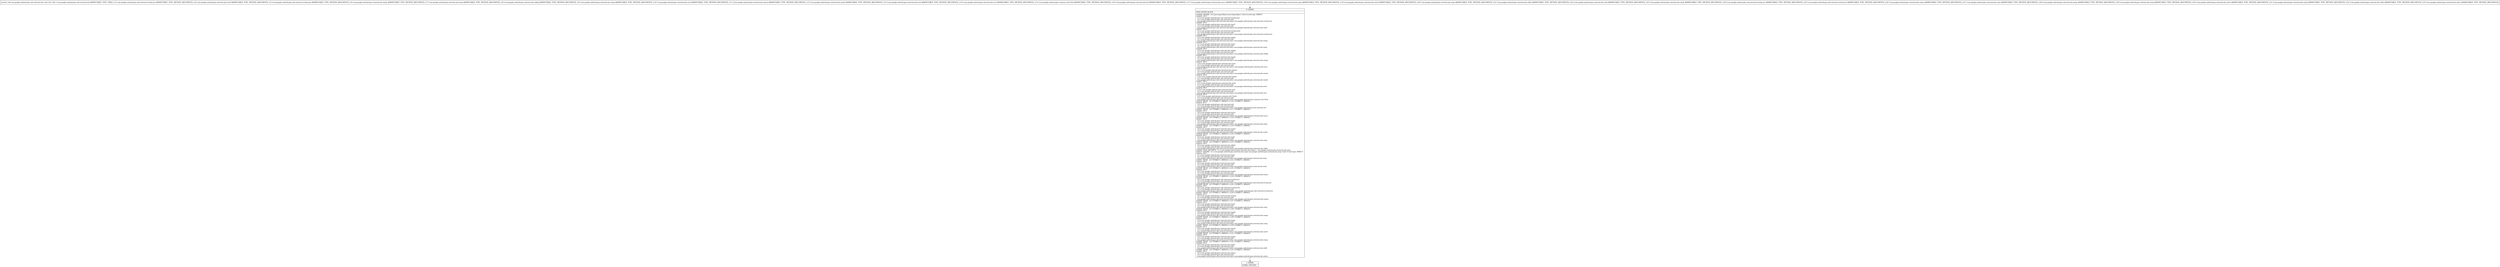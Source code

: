 digraph "CFG forcom.google.android.gms.ads.internal.zzk.\<init\>(Lcom\/google\/android\/gms\/ads\/internal\/overlay\/zza;Lcom\/google\/android\/gms\/internal\/ads\/zzarf;Lcom\/google\/android\/gms\/ads\/internal\/overlay\/zzm;Lcom\/google\/android\/gms\/internal\/ads\/zzaqx;Lcom\/google\/android\/gms\/internal\/ads\/zzaxj;Lcom\/google\/android\/gms\/internal\/ads\/zzbhg;Lcom\/google\/android\/gms\/internal\/ads\/zzaxp;Lcom\/google\/android\/gms\/internal\/ads\/zzuo;Lcom\/google\/android\/gms\/internal\/ads\/zzawn;Lcom\/google\/android\/gms\/internal\/ads\/zzayb;Lcom\/google\/android\/gms\/internal\/ads\/zzvk;Lcom\/google\/android\/gms\/internal\/ads\/zzvl;Lcom\/google\/android\/gms\/common\/util\/Clock;Lcom\/google\/android\/gms\/ads\/internal\/zzd;Lcom\/google\/android\/gms\/internal\/ads\/zzacz;Lcom\/google\/android\/gms\/internal\/ads\/zzayj;Lcom\/google\/android\/gms\/internal\/ads\/zzash;Lcom\/google\/android\/gms\/internal\/ads\/zzajt;Lcom\/google\/android\/gms\/internal\/ads\/zzbbt;Lcom\/google\/android\/gms\/internal\/ads\/zzall;Lcom\/google\/android\/gms\/internal\/ads\/zzazh;Lcom\/google\/android\/gms\/ads\/internal\/overlay\/zzv;Lcom\/google\/android\/gms\/ads\/internal\/overlay\/zzw;Lcom\/google\/android\/gms\/internal\/ads\/zzamo;Lcom\/google\/android\/gms\/internal\/ads\/zzazi;Lcom\/google\/android\/gms\/internal\/ads\/zzaqe;Lcom\/google\/android\/gms\/internal\/ads\/zzwg;Lcom\/google\/android\/gms\/internal\/ads\/zzavh;Lcom\/google\/android\/gms\/internal\/ads\/zzazq;Lcom\/google\/android\/gms\/internal\/ads\/zzbft;Lcom\/google\/android\/gms\/internal\/ads\/zzbca;)V" {
Node_0 [shape=record,label="{0\:\ 0x0000|MTH_ENTER_BLOCK\l|0x0000: INVOKE  (r2 I:java.lang.Object) java.lang.Object.\<init\>():void type: DIRECT \l0x0003: IPUT  \l  (r3 I:com.google.android.gms.ads.internal.overlay.zza)\l  (r2 I:com.google.android.gms.ads.internal.zzk)\l com.google.android.gms.ads.internal.zzk.zzbrp com.google.android.gms.ads.internal.overlay.zza \l0x0005: IPUT  \l  (r4 I:com.google.android.gms.internal.ads.zzarf)\l  (r2 I:com.google.android.gms.ads.internal.zzk)\l com.google.android.gms.ads.internal.zzk.zzbrq com.google.android.gms.internal.ads.zzarf \l0x0007: IPUT  \l  (r5 I:com.google.android.gms.ads.internal.overlay.zzm)\l  (r2 I:com.google.android.gms.ads.internal.zzk)\l com.google.android.gms.ads.internal.zzk.zzbrr com.google.android.gms.ads.internal.overlay.zzm \l0x0009: IPUT  \l  (r6 I:com.google.android.gms.internal.ads.zzaqx)\l  (r2 I:com.google.android.gms.ads.internal.zzk)\l com.google.android.gms.ads.internal.zzk.zzbrs com.google.android.gms.internal.ads.zzaqx \l0x000b: IPUT  \l  (r7 I:com.google.android.gms.internal.ads.zzaxj)\l  (r2 I:com.google.android.gms.ads.internal.zzk)\l com.google.android.gms.ads.internal.zzk.zzbrt com.google.android.gms.internal.ads.zzaxj \l0x000d: IPUT  \l  (r8 I:com.google.android.gms.internal.ads.zzbhg)\l  (r2 I:com.google.android.gms.ads.internal.zzk)\l com.google.android.gms.ads.internal.zzk.zzbru com.google.android.gms.internal.ads.zzbhg \l0x000f: IPUT  \l  (r9 I:com.google.android.gms.internal.ads.zzaxp)\l  (r2 I:com.google.android.gms.ads.internal.zzk)\l com.google.android.gms.ads.internal.zzk.zzbrv com.google.android.gms.internal.ads.zzaxp \l0x0011: IPUT  \l  (r10 I:com.google.android.gms.internal.ads.zzuo)\l  (r2 I:com.google.android.gms.ads.internal.zzk)\l com.google.android.gms.ads.internal.zzk.zzbrw com.google.android.gms.internal.ads.zzuo \l0x0013: IPUT  \l  (r11 I:com.google.android.gms.internal.ads.zzawn)\l  (r2 I:com.google.android.gms.ads.internal.zzk)\l com.google.android.gms.ads.internal.zzk.zzbrx com.google.android.gms.internal.ads.zzawn \l0x0015: IPUT  \l  (r12 I:com.google.android.gms.internal.ads.zzayb)\l  (r2 I:com.google.android.gms.ads.internal.zzk)\l com.google.android.gms.ads.internal.zzk.zzbry com.google.android.gms.internal.ads.zzayb \l0x0017: IPUT  \l  (r13 I:com.google.android.gms.internal.ads.zzvk)\l  (r2 I:com.google.android.gms.ads.internal.zzk)\l com.google.android.gms.ads.internal.zzk.zzbrz com.google.android.gms.internal.ads.zzvk \l0x0019: IPUT  \l  (r14 I:com.google.android.gms.internal.ads.zzvl)\l  (r2 I:com.google.android.gms.ads.internal.zzk)\l com.google.android.gms.ads.internal.zzk.zzbsa com.google.android.gms.internal.ads.zzvl \l0x001b: IPUT  \l  (r15 I:com.google.android.gms.common.util.Clock)\l  (r2 I:com.google.android.gms.ads.internal.zzk)\l com.google.android.gms.ads.internal.zzk.zzbsb com.google.android.gms.common.util.Clock \l0x001d: MOVE  (r0 I:?[OBJECT, ARRAY]) = (r16 I:?[OBJECT, ARRAY]) \l0x001f: IPUT  \l  (r0 I:com.google.android.gms.ads.internal.zzd)\l  (r2 I:com.google.android.gms.ads.internal.zzk)\l com.google.android.gms.ads.internal.zzk.zzbsc com.google.android.gms.ads.internal.zzd \l0x0021: MOVE  (r0 I:?[OBJECT, ARRAY]) = (r17 I:?[OBJECT, ARRAY]) \l0x0023: IPUT  \l  (r0 I:com.google.android.gms.internal.ads.zzacz)\l  (r2 I:com.google.android.gms.ads.internal.zzk)\l com.google.android.gms.ads.internal.zzk.zzbsd com.google.android.gms.internal.ads.zzacz \l0x0025: MOVE  (r0 I:?[OBJECT, ARRAY]) = (r18 I:?[OBJECT, ARRAY]) \l0x0027: IPUT  \l  (r0 I:com.google.android.gms.internal.ads.zzayj)\l  (r2 I:com.google.android.gms.ads.internal.zzk)\l com.google.android.gms.ads.internal.zzk.zzbse com.google.android.gms.internal.ads.zzayj \l0x0029: MOVE  (r0 I:?[OBJECT, ARRAY]) = (r19 I:?[OBJECT, ARRAY]) \l0x002b: IPUT  \l  (r0 I:com.google.android.gms.internal.ads.zzash)\l  (r2 I:com.google.android.gms.ads.internal.zzk)\l com.google.android.gms.ads.internal.zzk.zzbsf com.google.android.gms.internal.ads.zzash \l0x002d: MOVE  (r0 I:?[OBJECT, ARRAY]) = (r20 I:?[OBJECT, ARRAY]) \l0x002f: IPUT  \l  (r0 I:com.google.android.gms.internal.ads.zzajt)\l  (r2 I:com.google.android.gms.ads.internal.zzk)\l com.google.android.gms.ads.internal.zzk.zzbsg com.google.android.gms.internal.ads.zzajt \l0x0031: MOVE  (r0 I:?[OBJECT, ARRAY]) = (r21 I:?[OBJECT, ARRAY]) \l0x0033: IPUT  \l  (r0 I:com.google.android.gms.internal.ads.zzbbt)\l  (r2 I:com.google.android.gms.ads.internal.zzk)\l com.google.android.gms.ads.internal.zzk.zzbsh com.google.android.gms.internal.ads.zzbbt \l0x0035: NEW_INSTANCE  (r1 I:com.google.android.gms.internal.ads.zzaji) =  com.google.android.gms.internal.ads.zzaji \l0x0037: INVOKE  (r1 I:com.google.android.gms.internal.ads.zzaji) com.google.android.gms.internal.ads.zzaji.\<init\>():void type: DIRECT \l0x003a: IPUT  \l  (r1 I:com.google.android.gms.internal.ads.zzaji)\l  (r2 I:com.google.android.gms.ads.internal.zzk)\l com.google.android.gms.ads.internal.zzk.zzbsi com.google.android.gms.internal.ads.zzaji \l0x003c: MOVE  (r0 I:?[OBJECT, ARRAY]) = (r22 I:?[OBJECT, ARRAY]) \l0x003e: IPUT  \l  (r0 I:com.google.android.gms.internal.ads.zzall)\l  (r2 I:com.google.android.gms.ads.internal.zzk)\l com.google.android.gms.ads.internal.zzk.zzbsj com.google.android.gms.internal.ads.zzall \l0x0040: MOVE  (r0 I:?[OBJECT, ARRAY]) = (r23 I:?[OBJECT, ARRAY]) \l0x0042: IPUT  \l  (r0 I:com.google.android.gms.internal.ads.zzazh)\l  (r2 I:com.google.android.gms.ads.internal.zzk)\l com.google.android.gms.ads.internal.zzk.zzbsk com.google.android.gms.internal.ads.zzazh \l0x0044: MOVE  (r0 I:?[OBJECT, ARRAY]) = (r24 I:?[OBJECT, ARRAY]) \l0x0046: IPUT  \l  (r0 I:com.google.android.gms.ads.internal.overlay.zzv)\l  (r2 I:com.google.android.gms.ads.internal.zzk)\l com.google.android.gms.ads.internal.zzk.zzbsl com.google.android.gms.ads.internal.overlay.zzv \l0x0048: MOVE  (r0 I:?[OBJECT, ARRAY]) = (r25 I:?[OBJECT, ARRAY]) \l0x004a: IPUT  \l  (r0 I:com.google.android.gms.ads.internal.overlay.zzw)\l  (r2 I:com.google.android.gms.ads.internal.zzk)\l com.google.android.gms.ads.internal.zzk.zzbsm com.google.android.gms.ads.internal.overlay.zzw \l0x004c: MOVE  (r0 I:?[OBJECT, ARRAY]) = (r26 I:?[OBJECT, ARRAY]) \l0x004e: IPUT  \l  (r0 I:com.google.android.gms.internal.ads.zzamo)\l  (r2 I:com.google.android.gms.ads.internal.zzk)\l com.google.android.gms.ads.internal.zzk.zzbsn com.google.android.gms.internal.ads.zzamo \l0x0050: MOVE  (r0 I:?[OBJECT, ARRAY]) = (r27 I:?[OBJECT, ARRAY]) \l0x0052: IPUT  \l  (r0 I:com.google.android.gms.internal.ads.zzazi)\l  (r2 I:com.google.android.gms.ads.internal.zzk)\l com.google.android.gms.ads.internal.zzk.zzbso com.google.android.gms.internal.ads.zzazi \l0x0054: MOVE  (r0 I:?[OBJECT, ARRAY]) = (r28 I:?[OBJECT, ARRAY]) \l0x0056: IPUT  \l  (r0 I:com.google.android.gms.internal.ads.zzaqe)\l  (r2 I:com.google.android.gms.ads.internal.zzk)\l com.google.android.gms.ads.internal.zzk.zzbsp com.google.android.gms.internal.ads.zzaqe \l0x0058: MOVE  (r0 I:?[OBJECT, ARRAY]) = (r29 I:?[OBJECT, ARRAY]) \l0x005a: IPUT  \l  (r0 I:com.google.android.gms.internal.ads.zzwg)\l  (r2 I:com.google.android.gms.ads.internal.zzk)\l com.google.android.gms.ads.internal.zzk.zzbsq com.google.android.gms.internal.ads.zzwg \l0x005c: MOVE  (r0 I:?[OBJECT, ARRAY]) = (r30 I:?[OBJECT, ARRAY]) \l0x005e: IPUT  \l  (r0 I:com.google.android.gms.internal.ads.zzavh)\l  (r2 I:com.google.android.gms.ads.internal.zzk)\l com.google.android.gms.ads.internal.zzk.zzbsr com.google.android.gms.internal.ads.zzavh \l0x0060: MOVE  (r0 I:?[OBJECT, ARRAY]) = (r31 I:?[OBJECT, ARRAY]) \l0x0062: IPUT  \l  (r0 I:com.google.android.gms.internal.ads.zzazq)\l  (r2 I:com.google.android.gms.ads.internal.zzk)\l com.google.android.gms.ads.internal.zzk.zzbss com.google.android.gms.internal.ads.zzazq \l0x0064: MOVE  (r0 I:?[OBJECT, ARRAY]) = (r32 I:?[OBJECT, ARRAY]) \l0x0066: IPUT  \l  (r0 I:com.google.android.gms.internal.ads.zzbft)\l  (r2 I:com.google.android.gms.ads.internal.zzk)\l com.google.android.gms.ads.internal.zzk.zzbst com.google.android.gms.internal.ads.zzbft \l0x0068: MOVE  (r0 I:?[OBJECT, ARRAY]) = (r33 I:?[OBJECT, ARRAY]) \l0x006a: IPUT  \l  (r0 I:com.google.android.gms.internal.ads.zzbca)\l  (r2 I:com.google.android.gms.ads.internal.zzk)\l com.google.android.gms.ads.internal.zzk.zzbsu com.google.android.gms.internal.ads.zzbca \l}"];
Node_1 [shape=record,label="{1\:\ 0x006c|0x006c: RETURN   \l}"];
MethodNode[shape=record,label="{private void com.google.android.gms.ads.internal.zzk.\<init\>((r2 'this' I:com.google.android.gms.ads.internal.zzk A[IMMUTABLE_TYPE, THIS]), (r3 I:com.google.android.gms.ads.internal.overlay.zza A[IMMUTABLE_TYPE, METHOD_ARGUMENT]), (r4 I:com.google.android.gms.internal.ads.zzarf A[IMMUTABLE_TYPE, METHOD_ARGUMENT]), (r5 I:com.google.android.gms.ads.internal.overlay.zzm A[IMMUTABLE_TYPE, METHOD_ARGUMENT]), (r6 I:com.google.android.gms.internal.ads.zzaqx A[IMMUTABLE_TYPE, METHOD_ARGUMENT]), (r7 I:com.google.android.gms.internal.ads.zzaxj A[IMMUTABLE_TYPE, METHOD_ARGUMENT]), (r8 I:com.google.android.gms.internal.ads.zzbhg A[IMMUTABLE_TYPE, METHOD_ARGUMENT]), (r9 I:com.google.android.gms.internal.ads.zzaxp A[IMMUTABLE_TYPE, METHOD_ARGUMENT]), (r10 I:com.google.android.gms.internal.ads.zzuo A[IMMUTABLE_TYPE, METHOD_ARGUMENT]), (r11 I:com.google.android.gms.internal.ads.zzawn A[IMMUTABLE_TYPE, METHOD_ARGUMENT]), (r12 I:com.google.android.gms.internal.ads.zzayb A[IMMUTABLE_TYPE, METHOD_ARGUMENT]), (r13 I:com.google.android.gms.internal.ads.zzvk A[IMMUTABLE_TYPE, METHOD_ARGUMENT]), (r14 I:com.google.android.gms.internal.ads.zzvl A[IMMUTABLE_TYPE, METHOD_ARGUMENT]), (r15 I:com.google.android.gms.common.util.Clock A[IMMUTABLE_TYPE, METHOD_ARGUMENT]), (r16 I:com.google.android.gms.ads.internal.zzd A[IMMUTABLE_TYPE, METHOD_ARGUMENT]), (r17 I:com.google.android.gms.internal.ads.zzacz A[IMMUTABLE_TYPE, METHOD_ARGUMENT]), (r18 I:com.google.android.gms.internal.ads.zzayj A[IMMUTABLE_TYPE, METHOD_ARGUMENT]), (r19 I:com.google.android.gms.internal.ads.zzash A[IMMUTABLE_TYPE, METHOD_ARGUMENT]), (r20 I:com.google.android.gms.internal.ads.zzajt A[IMMUTABLE_TYPE, METHOD_ARGUMENT]), (r21 I:com.google.android.gms.internal.ads.zzbbt A[IMMUTABLE_TYPE, METHOD_ARGUMENT]), (r22 I:com.google.android.gms.internal.ads.zzall A[IMMUTABLE_TYPE, METHOD_ARGUMENT]), (r23 I:com.google.android.gms.internal.ads.zzazh A[IMMUTABLE_TYPE, METHOD_ARGUMENT]), (r24 I:com.google.android.gms.ads.internal.overlay.zzv A[IMMUTABLE_TYPE, METHOD_ARGUMENT]), (r25 I:com.google.android.gms.ads.internal.overlay.zzw A[IMMUTABLE_TYPE, METHOD_ARGUMENT]), (r26 I:com.google.android.gms.internal.ads.zzamo A[IMMUTABLE_TYPE, METHOD_ARGUMENT]), (r27 I:com.google.android.gms.internal.ads.zzazi A[IMMUTABLE_TYPE, METHOD_ARGUMENT]), (r28 I:com.google.android.gms.internal.ads.zzaqe A[IMMUTABLE_TYPE, METHOD_ARGUMENT]), (r29 I:com.google.android.gms.internal.ads.zzwg A[IMMUTABLE_TYPE, METHOD_ARGUMENT]), (r30 I:com.google.android.gms.internal.ads.zzavh A[IMMUTABLE_TYPE, METHOD_ARGUMENT]), (r31 I:com.google.android.gms.internal.ads.zzazq A[IMMUTABLE_TYPE, METHOD_ARGUMENT]), (r32 I:com.google.android.gms.internal.ads.zzbft A[IMMUTABLE_TYPE, METHOD_ARGUMENT]), (r33 I:com.google.android.gms.internal.ads.zzbca A[IMMUTABLE_TYPE, METHOD_ARGUMENT])) }"];
MethodNode -> Node_0;
Node_0 -> Node_1;
}


